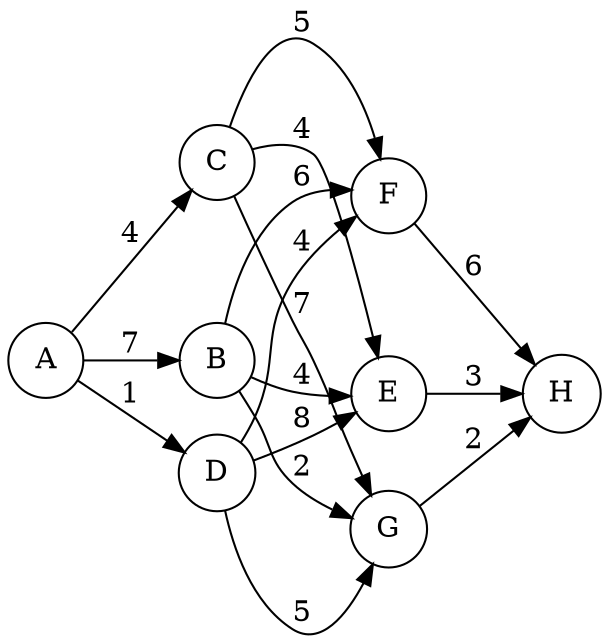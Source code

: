 digraph G {
  rankdir=LR;
  node [shape=circle];
  A -> B [label=7];
  A -> C [label=4];
  A -> D [label=1];
  B -> E [label=4];
  B -> F [label=6];
  B -> G [label=2];
  C -> E [label=4];
  C -> F [label=5];
  C -> G [label=7];
  D -> E [label=8];
  D -> F [label=4];
  D -> G [label=5];
  E -> H [label=3];
  F -> H [label=6];
  G -> H [label=2];
}
